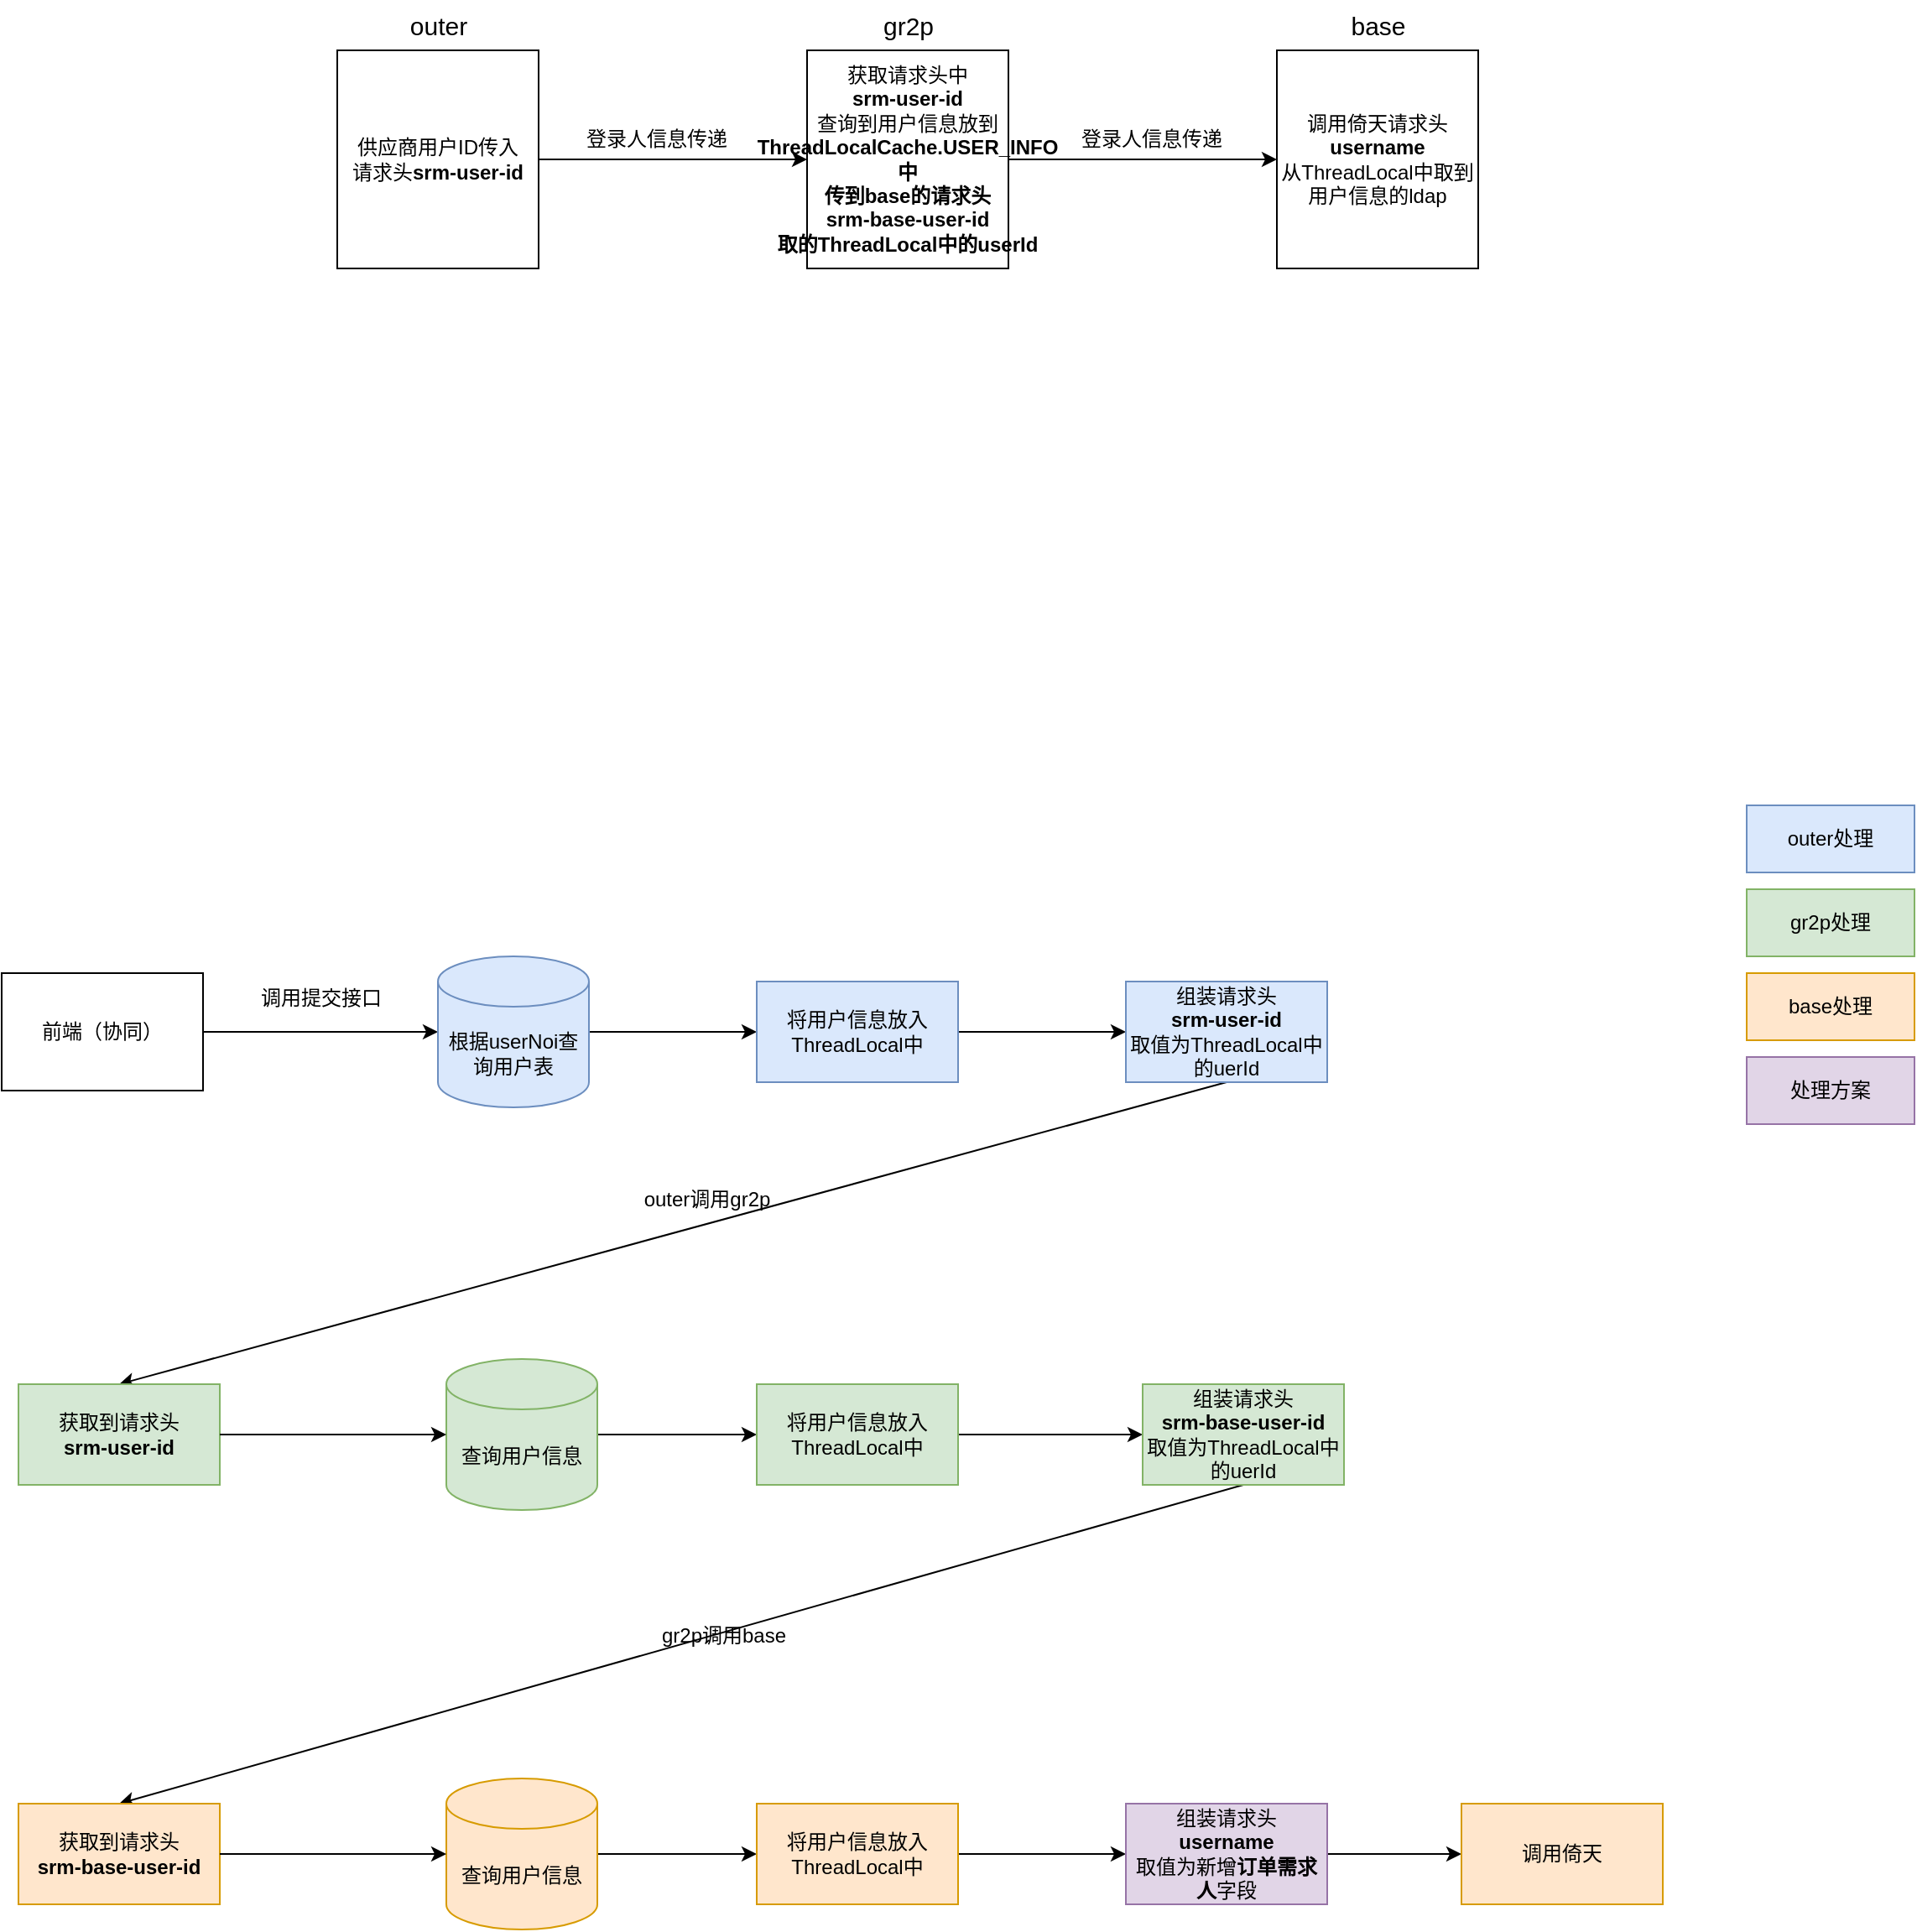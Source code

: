<mxfile version="24.7.16">
  <diagram name="第 1 页" id="oQWBRpExy0dYVuaQFnPu">
    <mxGraphModel dx="1434" dy="841" grid="1" gridSize="10" guides="1" tooltips="1" connect="1" arrows="1" fold="1" page="1" pageScale="1" pageWidth="5000" pageHeight="20000" math="0" shadow="0">
      <root>
        <mxCell id="0" />
        <mxCell id="1" parent="0" />
        <mxCell id="qF1O0gJKwTEx5X9vgZdj-10" style="edgeStyle=orthogonalEdgeStyle;rounded=0;orthogonalLoop=1;jettySize=auto;html=1;entryX=0;entryY=0.5;entryDx=0;entryDy=0;" edge="1" parent="1" source="qF1O0gJKwTEx5X9vgZdj-6" target="qF1O0gJKwTEx5X9vgZdj-8">
          <mxGeometry relative="1" as="geometry" />
        </mxCell>
        <mxCell id="qF1O0gJKwTEx5X9vgZdj-6" value="供应商用户ID传入&lt;div&gt;请求头&lt;b&gt;srm-user-id&lt;/b&gt;&lt;/div&gt;" style="rounded=0;whiteSpace=wrap;html=1;" vertex="1" parent="1">
          <mxGeometry x="390" y="870" width="120" height="130" as="geometry" />
        </mxCell>
        <mxCell id="qF1O0gJKwTEx5X9vgZdj-7" value="&lt;font style=&quot;font-size: 15px;&quot;&gt;outer&lt;/font&gt;" style="text;html=1;align=center;verticalAlign=middle;resizable=0;points=[];autosize=1;strokeColor=none;fillColor=none;" vertex="1" parent="1">
          <mxGeometry x="420" y="840" width="60" height="30" as="geometry" />
        </mxCell>
        <mxCell id="qF1O0gJKwTEx5X9vgZdj-13" style="edgeStyle=orthogonalEdgeStyle;rounded=0;orthogonalLoop=1;jettySize=auto;html=1;entryX=0;entryY=0.5;entryDx=0;entryDy=0;" edge="1" parent="1" source="qF1O0gJKwTEx5X9vgZdj-8" target="qF1O0gJKwTEx5X9vgZdj-11">
          <mxGeometry relative="1" as="geometry" />
        </mxCell>
        <mxCell id="qF1O0gJKwTEx5X9vgZdj-8" value="获取请求头中&lt;div&gt;&lt;b&gt;srm-user-id&lt;/b&gt;&lt;/div&gt;&lt;div&gt;查询到用户信息放到&lt;/div&gt;&lt;div&gt;&lt;b&gt;ThreadLocalCache.USER_INFO中&lt;/b&gt;&lt;br&gt;&lt;/div&gt;&lt;div&gt;&lt;b&gt;传到base的请求头&lt;/b&gt;&lt;/div&gt;&lt;div&gt;&lt;span style=&quot;background-color: initial;&quot;&gt;&lt;b&gt;srm-base-user-id&lt;/b&gt;&lt;/span&gt;&lt;/div&gt;&lt;div&gt;&lt;span style=&quot;background-color: initial;&quot;&gt;&lt;b&gt;取的ThreadLocal中的userId&lt;/b&gt;&lt;/span&gt;&lt;/div&gt;" style="rounded=0;whiteSpace=wrap;html=1;" vertex="1" parent="1">
          <mxGeometry x="670" y="870" width="120" height="130" as="geometry" />
        </mxCell>
        <mxCell id="qF1O0gJKwTEx5X9vgZdj-9" value="&lt;font style=&quot;font-size: 15px;&quot;&gt;gr2p&lt;/font&gt;" style="text;html=1;align=center;verticalAlign=middle;resizable=0;points=[];autosize=1;strokeColor=none;fillColor=none;" vertex="1" parent="1">
          <mxGeometry x="705" y="840" width="50" height="30" as="geometry" />
        </mxCell>
        <mxCell id="qF1O0gJKwTEx5X9vgZdj-11" value="调用倚天请求头&lt;div&gt;&lt;b&gt;username&lt;/b&gt;&lt;/div&gt;&lt;div&gt;从ThreadLocal中取到用户信息的ldap&lt;/div&gt;" style="rounded=0;whiteSpace=wrap;html=1;" vertex="1" parent="1">
          <mxGeometry x="950" y="870" width="120" height="130" as="geometry" />
        </mxCell>
        <mxCell id="qF1O0gJKwTEx5X9vgZdj-12" value="&lt;font style=&quot;font-size: 15px;&quot;&gt;base&lt;/font&gt;" style="text;html=1;align=center;verticalAlign=middle;resizable=0;points=[];autosize=1;strokeColor=none;fillColor=none;" vertex="1" parent="1">
          <mxGeometry x="980" y="840" width="60" height="30" as="geometry" />
        </mxCell>
        <mxCell id="qF1O0gJKwTEx5X9vgZdj-14" value="登录人信息传递" style="text;html=1;align=center;verticalAlign=middle;resizable=0;points=[];autosize=1;strokeColor=none;fillColor=none;" vertex="1" parent="1">
          <mxGeometry x="525" y="908" width="110" height="30" as="geometry" />
        </mxCell>
        <mxCell id="qF1O0gJKwTEx5X9vgZdj-15" value="登录人信息传递" style="text;html=1;align=center;verticalAlign=middle;resizable=0;points=[];autosize=1;strokeColor=none;fillColor=none;" vertex="1" parent="1">
          <mxGeometry x="820" y="908" width="110" height="30" as="geometry" />
        </mxCell>
        <mxCell id="qF1O0gJKwTEx5X9vgZdj-18" value="" style="edgeStyle=orthogonalEdgeStyle;rounded=0;orthogonalLoop=1;jettySize=auto;html=1;entryX=0;entryY=0.5;entryDx=0;entryDy=0;entryPerimeter=0;" edge="1" parent="1" source="qF1O0gJKwTEx5X9vgZdj-16" target="qF1O0gJKwTEx5X9vgZdj-21">
          <mxGeometry relative="1" as="geometry">
            <mxPoint x="430" y="1450" as="targetPoint" />
          </mxGeometry>
        </mxCell>
        <mxCell id="qF1O0gJKwTEx5X9vgZdj-16" value="前端（协同）" style="rounded=0;whiteSpace=wrap;html=1;" vertex="1" parent="1">
          <mxGeometry x="190" y="1420" width="120" height="70" as="geometry" />
        </mxCell>
        <mxCell id="qF1O0gJKwTEx5X9vgZdj-19" value="调用提交接口" style="text;html=1;align=center;verticalAlign=middle;resizable=0;points=[];autosize=1;strokeColor=none;fillColor=none;" vertex="1" parent="1">
          <mxGeometry x="330" y="1420" width="100" height="30" as="geometry" />
        </mxCell>
        <mxCell id="qF1O0gJKwTEx5X9vgZdj-24" value="" style="edgeStyle=orthogonalEdgeStyle;rounded=0;orthogonalLoop=1;jettySize=auto;html=1;" edge="1" parent="1" source="qF1O0gJKwTEx5X9vgZdj-21" target="qF1O0gJKwTEx5X9vgZdj-23">
          <mxGeometry relative="1" as="geometry" />
        </mxCell>
        <mxCell id="qF1O0gJKwTEx5X9vgZdj-21" value="根据userNoi查询用户表" style="shape=cylinder3;whiteSpace=wrap;html=1;boundedLbl=1;backgroundOutline=1;size=15;fillColor=#dae8fc;strokeColor=#6c8ebf;" vertex="1" parent="1">
          <mxGeometry x="450" y="1410" width="90" height="90" as="geometry" />
        </mxCell>
        <mxCell id="qF1O0gJKwTEx5X9vgZdj-26" value="" style="edgeStyle=orthogonalEdgeStyle;rounded=0;orthogonalLoop=1;jettySize=auto;html=1;" edge="1" parent="1" source="qF1O0gJKwTEx5X9vgZdj-23" target="qF1O0gJKwTEx5X9vgZdj-25">
          <mxGeometry relative="1" as="geometry" />
        </mxCell>
        <mxCell id="qF1O0gJKwTEx5X9vgZdj-23" value="将用户信息放入ThreadLocal中" style="whiteSpace=wrap;html=1;fillColor=#dae8fc;strokeColor=#6c8ebf;" vertex="1" parent="1">
          <mxGeometry x="640" y="1425" width="120" height="60" as="geometry" />
        </mxCell>
        <mxCell id="qF1O0gJKwTEx5X9vgZdj-45" style="rounded=0;orthogonalLoop=1;jettySize=auto;html=1;entryX=0.5;entryY=0;entryDx=0;entryDy=0;exitX=0.5;exitY=1;exitDx=0;exitDy=0;" edge="1" parent="1" source="qF1O0gJKwTEx5X9vgZdj-25" target="qF1O0gJKwTEx5X9vgZdj-28">
          <mxGeometry relative="1" as="geometry">
            <mxPoint x="870" y="1550" as="targetPoint" />
          </mxGeometry>
        </mxCell>
        <mxCell id="qF1O0gJKwTEx5X9vgZdj-25" value="组装请求头&lt;div&gt;&lt;b&gt;srm-user-id&lt;/b&gt;&lt;/div&gt;&lt;div&gt;取值为ThreadLocal中的uerId&lt;/div&gt;" style="whiteSpace=wrap;html=1;fillColor=#dae8fc;strokeColor=#6c8ebf;rounded=0;" vertex="1" parent="1">
          <mxGeometry x="860" y="1425" width="120" height="60" as="geometry" />
        </mxCell>
        <mxCell id="qF1O0gJKwTEx5X9vgZdj-28" value="获取到请求头&lt;div&gt;&lt;b&gt;srm-user-id&lt;/b&gt;&lt;br&gt;&lt;/div&gt;" style="whiteSpace=wrap;html=1;fillColor=#d5e8d4;strokeColor=#82b366;" vertex="1" parent="1">
          <mxGeometry x="200" y="1665" width="120" height="60" as="geometry" />
        </mxCell>
        <mxCell id="qF1O0gJKwTEx5X9vgZdj-31" value="outer调用gr2p" style="text;html=1;align=center;verticalAlign=middle;resizable=0;points=[];autosize=1;strokeColor=none;fillColor=none;" vertex="1" parent="1">
          <mxGeometry x="560" y="1540" width="100" height="30" as="geometry" />
        </mxCell>
        <mxCell id="qF1O0gJKwTEx5X9vgZdj-38" value="" style="edgeStyle=orthogonalEdgeStyle;rounded=0;orthogonalLoop=1;jettySize=auto;html=1;" edge="1" parent="1" source="qF1O0gJKwTEx5X9vgZdj-35" target="qF1O0gJKwTEx5X9vgZdj-37">
          <mxGeometry relative="1" as="geometry" />
        </mxCell>
        <mxCell id="qF1O0gJKwTEx5X9vgZdj-35" value="查询用户信息" style="shape=cylinder3;whiteSpace=wrap;html=1;boundedLbl=1;backgroundOutline=1;size=15;fillColor=#d5e8d4;strokeColor=#82b366;" vertex="1" parent="1">
          <mxGeometry x="455" y="1650" width="90" height="90" as="geometry" />
        </mxCell>
        <mxCell id="qF1O0gJKwTEx5X9vgZdj-36" style="edgeStyle=orthogonalEdgeStyle;rounded=0;orthogonalLoop=1;jettySize=auto;html=1;entryX=0;entryY=0.5;entryDx=0;entryDy=0;entryPerimeter=0;" edge="1" parent="1" source="qF1O0gJKwTEx5X9vgZdj-28" target="qF1O0gJKwTEx5X9vgZdj-35">
          <mxGeometry relative="1" as="geometry" />
        </mxCell>
        <mxCell id="qF1O0gJKwTEx5X9vgZdj-65" style="edgeStyle=orthogonalEdgeStyle;rounded=0;orthogonalLoop=1;jettySize=auto;html=1;entryX=0;entryY=0.5;entryDx=0;entryDy=0;" edge="1" parent="1" source="qF1O0gJKwTEx5X9vgZdj-37" target="qF1O0gJKwTEx5X9vgZdj-62">
          <mxGeometry relative="1" as="geometry" />
        </mxCell>
        <mxCell id="qF1O0gJKwTEx5X9vgZdj-37" value="将用户信息放入ThreadLocal中" style="whiteSpace=wrap;html=1;fillColor=#d5e8d4;strokeColor=#82b366;" vertex="1" parent="1">
          <mxGeometry x="640" y="1665" width="120" height="60" as="geometry" />
        </mxCell>
        <mxCell id="qF1O0gJKwTEx5X9vgZdj-54" style="rounded=0;orthogonalLoop=1;jettySize=auto;html=1;exitX=0.5;exitY=1;exitDx=0;exitDy=0;entryX=0.5;entryY=0;entryDx=0;entryDy=0;" edge="1" parent="1" source="qF1O0gJKwTEx5X9vgZdj-62" target="qF1O0gJKwTEx5X9vgZdj-46">
          <mxGeometry relative="1" as="geometry">
            <mxPoint x="270" y="1910" as="targetPoint" />
          </mxGeometry>
        </mxCell>
        <mxCell id="qF1O0gJKwTEx5X9vgZdj-46" value="获取到请求头&lt;div&gt;&lt;b&gt;srm-base-user-id&lt;/b&gt;&lt;br&gt;&lt;/div&gt;" style="whiteSpace=wrap;html=1;fillColor=#ffe6cc;strokeColor=#d79b00;" vertex="1" parent="1">
          <mxGeometry x="200" y="1915" width="120" height="60" as="geometry" />
        </mxCell>
        <mxCell id="qF1O0gJKwTEx5X9vgZdj-47" value="" style="edgeStyle=orthogonalEdgeStyle;rounded=0;orthogonalLoop=1;jettySize=auto;html=1;" edge="1" source="qF1O0gJKwTEx5X9vgZdj-48" target="qF1O0gJKwTEx5X9vgZdj-51" parent="1">
          <mxGeometry relative="1" as="geometry" />
        </mxCell>
        <mxCell id="qF1O0gJKwTEx5X9vgZdj-48" value="查询用户信息" style="shape=cylinder3;whiteSpace=wrap;html=1;boundedLbl=1;backgroundOutline=1;size=15;fillColor=#ffe6cc;strokeColor=#d79b00;" vertex="1" parent="1">
          <mxGeometry x="455" y="1900" width="90" height="90" as="geometry" />
        </mxCell>
        <mxCell id="qF1O0gJKwTEx5X9vgZdj-49" style="edgeStyle=orthogonalEdgeStyle;rounded=0;orthogonalLoop=1;jettySize=auto;html=1;entryX=0;entryY=0.5;entryDx=0;entryDy=0;entryPerimeter=0;" edge="1" source="qF1O0gJKwTEx5X9vgZdj-46" target="qF1O0gJKwTEx5X9vgZdj-48" parent="1">
          <mxGeometry relative="1" as="geometry" />
        </mxCell>
        <mxCell id="qF1O0gJKwTEx5X9vgZdj-50" value="" style="edgeStyle=orthogonalEdgeStyle;rounded=0;orthogonalLoop=1;jettySize=auto;html=1;" edge="1" source="qF1O0gJKwTEx5X9vgZdj-51" target="qF1O0gJKwTEx5X9vgZdj-52" parent="1">
          <mxGeometry relative="1" as="geometry" />
        </mxCell>
        <mxCell id="qF1O0gJKwTEx5X9vgZdj-51" value="将用户信息放入ThreadLocal中" style="whiteSpace=wrap;html=1;fillColor=#ffe6cc;strokeColor=#d79b00;" vertex="1" parent="1">
          <mxGeometry x="640" y="1915" width="120" height="60" as="geometry" />
        </mxCell>
        <mxCell id="qF1O0gJKwTEx5X9vgZdj-57" value="" style="edgeStyle=orthogonalEdgeStyle;rounded=0;orthogonalLoop=1;jettySize=auto;html=1;" edge="1" parent="1" source="qF1O0gJKwTEx5X9vgZdj-52" target="qF1O0gJKwTEx5X9vgZdj-56">
          <mxGeometry relative="1" as="geometry" />
        </mxCell>
        <mxCell id="qF1O0gJKwTEx5X9vgZdj-52" value="组装请求头&lt;div&gt;&lt;b&gt;username&lt;/b&gt;&lt;br&gt;&lt;/div&gt;&lt;div&gt;取值为新增&lt;b&gt;订单需求人&lt;/b&gt;字段&lt;/div&gt;" style="whiteSpace=wrap;html=1;fillColor=#e1d5e7;strokeColor=#9673a6;" vertex="1" parent="1">
          <mxGeometry x="860" y="1915" width="120" height="60" as="geometry" />
        </mxCell>
        <mxCell id="qF1O0gJKwTEx5X9vgZdj-55" value="gr2p调用base" style="text;html=1;align=center;verticalAlign=middle;resizable=0;points=[];autosize=1;strokeColor=none;fillColor=none;" vertex="1" parent="1">
          <mxGeometry x="570" y="1800" width="100" height="30" as="geometry" />
        </mxCell>
        <mxCell id="qF1O0gJKwTEx5X9vgZdj-56" value="调用倚天" style="whiteSpace=wrap;html=1;fillColor=#ffe6cc;strokeColor=#d79b00;" vertex="1" parent="1">
          <mxGeometry x="1060" y="1915" width="120" height="60" as="geometry" />
        </mxCell>
        <mxCell id="qF1O0gJKwTEx5X9vgZdj-59" value="outer处理" style="rounded=0;whiteSpace=wrap;html=1;fillColor=#dae8fc;strokeColor=#6c8ebf;" vertex="1" parent="1">
          <mxGeometry x="1230" y="1320" width="100" height="40" as="geometry" />
        </mxCell>
        <mxCell id="qF1O0gJKwTEx5X9vgZdj-60" value="gr2p处理" style="rounded=0;whiteSpace=wrap;html=1;fillColor=#d5e8d4;strokeColor=#82b366;" vertex="1" parent="1">
          <mxGeometry x="1230" y="1370" width="100" height="40" as="geometry" />
        </mxCell>
        <mxCell id="qF1O0gJKwTEx5X9vgZdj-61" value="base处理" style="rounded=0;whiteSpace=wrap;html=1;fillColor=#ffe6cc;strokeColor=#d79b00;" vertex="1" parent="1">
          <mxGeometry x="1230" y="1420" width="100" height="40" as="geometry" />
        </mxCell>
        <mxCell id="qF1O0gJKwTEx5X9vgZdj-62" value="组装请求头&lt;div&gt;&lt;b&gt;srm-base-user-id&lt;/b&gt;&lt;br&gt;&lt;/div&gt;&lt;div&gt;取值为ThreadLocal中的uerId&lt;/div&gt;" style="whiteSpace=wrap;html=1;fillColor=#d5e8d4;strokeColor=#82b366;" vertex="1" parent="1">
          <mxGeometry x="870" y="1665" width="120" height="60" as="geometry" />
        </mxCell>
        <mxCell id="qF1O0gJKwTEx5X9vgZdj-64" value="处理方案" style="rounded=0;whiteSpace=wrap;html=1;fillColor=#e1d5e7;strokeColor=#9673a6;" vertex="1" parent="1">
          <mxGeometry x="1230" y="1470" width="100" height="40" as="geometry" />
        </mxCell>
      </root>
    </mxGraphModel>
  </diagram>
</mxfile>
